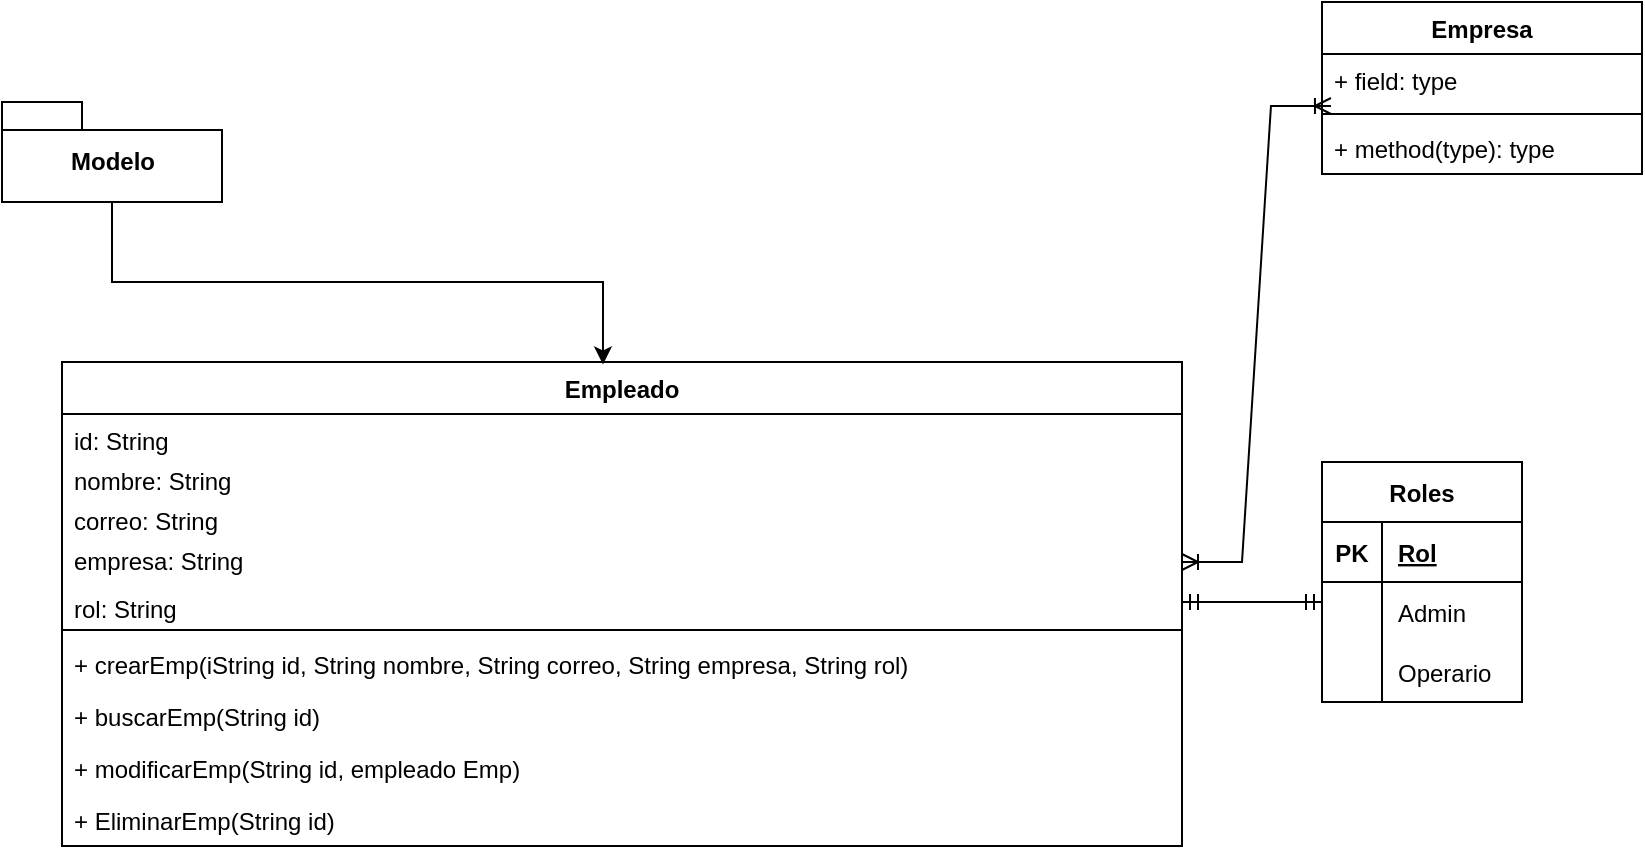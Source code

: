 <mxfile version="20.2.5" type="github">
  <diagram name="Page-1" id="13e1069c-82ec-6db2-03f1-153e76fe0fe0">
    <mxGraphModel dx="2321" dy="1522" grid="1" gridSize="10" guides="1" tooltips="1" connect="1" arrows="1" fold="1" page="1" pageScale="1" pageWidth="1100" pageHeight="850" background="none" math="0" shadow="0">
      <root>
        <mxCell id="0" />
        <mxCell id="1" parent="0" />
        <mxCell id="Ij-BPRSM2mrHnCP3Lo8y-1" value="Empleado" style="swimlane;fontStyle=1;align=center;verticalAlign=top;childLayout=stackLayout;horizontal=1;startSize=26;horizontalStack=0;resizeParent=1;resizeParentMax=0;resizeLast=0;collapsible=1;marginBottom=0;" vertex="1" parent="1">
          <mxGeometry x="-870" y="-560" width="560" height="242" as="geometry" />
        </mxCell>
        <mxCell id="Ij-BPRSM2mrHnCP3Lo8y-12" value="id: String" style="text;align=left;verticalAlign=top;spacingLeft=4;spacingRight=4;overflow=hidden;rotatable=0;points=[[0,0.5],[1,0.5]];portConstraint=eastwest;" vertex="1" parent="Ij-BPRSM2mrHnCP3Lo8y-1">
          <mxGeometry y="26" width="560" height="20" as="geometry" />
        </mxCell>
        <mxCell id="Ij-BPRSM2mrHnCP3Lo8y-2" value="nombre: String" style="text;align=left;verticalAlign=top;spacingLeft=4;spacingRight=4;overflow=hidden;rotatable=0;points=[[0,0.5],[1,0.5]];portConstraint=eastwest;" vertex="1" parent="Ij-BPRSM2mrHnCP3Lo8y-1">
          <mxGeometry y="46" width="560" height="20" as="geometry" />
        </mxCell>
        <mxCell id="Ij-BPRSM2mrHnCP3Lo8y-6" value="correo: String&#xa;" style="text;align=left;verticalAlign=top;spacingLeft=4;spacingRight=4;overflow=hidden;rotatable=0;points=[[0,0.5],[1,0.5]];portConstraint=eastwest;" vertex="1" parent="Ij-BPRSM2mrHnCP3Lo8y-1">
          <mxGeometry y="66" width="560" height="20" as="geometry" />
        </mxCell>
        <mxCell id="Ij-BPRSM2mrHnCP3Lo8y-7" value="empresa: String" style="text;align=left;verticalAlign=top;spacingLeft=4;spacingRight=4;overflow=hidden;rotatable=0;points=[[0,0.5],[1,0.5]];portConstraint=eastwest;" vertex="1" parent="Ij-BPRSM2mrHnCP3Lo8y-1">
          <mxGeometry y="86" width="560" height="24" as="geometry" />
        </mxCell>
        <mxCell id="Ij-BPRSM2mrHnCP3Lo8y-8" value="rol: String" style="text;align=left;verticalAlign=top;spacingLeft=4;spacingRight=4;overflow=hidden;rotatable=0;points=[[0,0.5],[1,0.5]];portConstraint=eastwest;" vertex="1" parent="Ij-BPRSM2mrHnCP3Lo8y-1">
          <mxGeometry y="110" width="560" height="20" as="geometry" />
        </mxCell>
        <mxCell id="Ij-BPRSM2mrHnCP3Lo8y-3" value="" style="line;strokeWidth=1;fillColor=none;align=left;verticalAlign=middle;spacingTop=-1;spacingLeft=3;spacingRight=3;rotatable=0;labelPosition=right;points=[];portConstraint=eastwest;" vertex="1" parent="Ij-BPRSM2mrHnCP3Lo8y-1">
          <mxGeometry y="130" width="560" height="8" as="geometry" />
        </mxCell>
        <mxCell id="Ij-BPRSM2mrHnCP3Lo8y-4" value="+ crearEmp(iString id, String nombre, String correo, String empresa, String rol)" style="text;align=left;verticalAlign=top;spacingLeft=4;spacingRight=4;overflow=hidden;rotatable=0;points=[[0,0.5],[1,0.5]];portConstraint=eastwest;" vertex="1" parent="Ij-BPRSM2mrHnCP3Lo8y-1">
          <mxGeometry y="138" width="560" height="26" as="geometry" />
        </mxCell>
        <mxCell id="Ij-BPRSM2mrHnCP3Lo8y-9" value="+ buscarEmp(String id)" style="text;align=left;verticalAlign=top;spacingLeft=4;spacingRight=4;overflow=hidden;rotatable=0;points=[[0,0.5],[1,0.5]];portConstraint=eastwest;" vertex="1" parent="Ij-BPRSM2mrHnCP3Lo8y-1">
          <mxGeometry y="164" width="560" height="26" as="geometry" />
        </mxCell>
        <mxCell id="Ij-BPRSM2mrHnCP3Lo8y-10" value="+ modificarEmp(String id, empleado Emp)" style="text;align=left;verticalAlign=top;spacingLeft=4;spacingRight=4;overflow=hidden;rotatable=0;points=[[0,0.5],[1,0.5]];portConstraint=eastwest;" vertex="1" parent="Ij-BPRSM2mrHnCP3Lo8y-1">
          <mxGeometry y="190" width="560" height="26" as="geometry" />
        </mxCell>
        <mxCell id="Ij-BPRSM2mrHnCP3Lo8y-11" value="+ EliminarEmp(String id)" style="text;align=left;verticalAlign=top;spacingLeft=4;spacingRight=4;overflow=hidden;rotatable=0;points=[[0,0.5],[1,0.5]];portConstraint=eastwest;" vertex="1" parent="Ij-BPRSM2mrHnCP3Lo8y-1">
          <mxGeometry y="216" width="560" height="26" as="geometry" />
        </mxCell>
        <mxCell id="Ij-BPRSM2mrHnCP3Lo8y-21" style="edgeStyle=orthogonalEdgeStyle;rounded=0;orthogonalLoop=1;jettySize=auto;html=1;entryX=0.483;entryY=0.005;entryDx=0;entryDy=0;entryPerimeter=0;" edge="1" parent="1" source="Ij-BPRSM2mrHnCP3Lo8y-14" target="Ij-BPRSM2mrHnCP3Lo8y-1">
          <mxGeometry relative="1" as="geometry" />
        </mxCell>
        <mxCell id="Ij-BPRSM2mrHnCP3Lo8y-14" value="Modelo" style="shape=folder;fontStyle=1;spacingTop=10;tabWidth=40;tabHeight=14;tabPosition=left;html=1;" vertex="1" parent="1">
          <mxGeometry x="-900" y="-690" width="110" height="50" as="geometry" />
        </mxCell>
        <mxCell id="Ij-BPRSM2mrHnCP3Lo8y-38" value="Empresa" style="swimlane;fontStyle=1;align=center;verticalAlign=top;childLayout=stackLayout;horizontal=1;startSize=26;horizontalStack=0;resizeParent=1;resizeParentMax=0;resizeLast=0;collapsible=1;marginBottom=0;" vertex="1" parent="1">
          <mxGeometry x="-240" y="-740" width="160" height="86" as="geometry" />
        </mxCell>
        <mxCell id="Ij-BPRSM2mrHnCP3Lo8y-39" value="+ field: type" style="text;strokeColor=none;fillColor=none;align=left;verticalAlign=top;spacingLeft=4;spacingRight=4;overflow=hidden;rotatable=0;points=[[0,0.5],[1,0.5]];portConstraint=eastwest;" vertex="1" parent="Ij-BPRSM2mrHnCP3Lo8y-38">
          <mxGeometry y="26" width="160" height="26" as="geometry" />
        </mxCell>
        <mxCell id="Ij-BPRSM2mrHnCP3Lo8y-40" value="" style="line;strokeWidth=1;fillColor=none;align=left;verticalAlign=middle;spacingTop=-1;spacingLeft=3;spacingRight=3;rotatable=0;labelPosition=right;points=[];portConstraint=eastwest;" vertex="1" parent="Ij-BPRSM2mrHnCP3Lo8y-38">
          <mxGeometry y="52" width="160" height="8" as="geometry" />
        </mxCell>
        <mxCell id="Ij-BPRSM2mrHnCP3Lo8y-41" value="+ method(type): type" style="text;strokeColor=none;fillColor=none;align=left;verticalAlign=top;spacingLeft=4;spacingRight=4;overflow=hidden;rotatable=0;points=[[0,0.5],[1,0.5]];portConstraint=eastwest;" vertex="1" parent="Ij-BPRSM2mrHnCP3Lo8y-38">
          <mxGeometry y="60" width="160" height="26" as="geometry" />
        </mxCell>
        <mxCell id="Ij-BPRSM2mrHnCP3Lo8y-42" value="Roles" style="shape=table;startSize=30;container=1;collapsible=1;childLayout=tableLayout;fixedRows=1;rowLines=0;fontStyle=1;align=center;resizeLast=1;" vertex="1" parent="1">
          <mxGeometry x="-240" y="-510" width="100" height="120" as="geometry" />
        </mxCell>
        <mxCell id="Ij-BPRSM2mrHnCP3Lo8y-43" value="" style="shape=tableRow;horizontal=0;startSize=0;swimlaneHead=0;swimlaneBody=0;fillColor=none;collapsible=0;dropTarget=0;points=[[0,0.5],[1,0.5]];portConstraint=eastwest;top=0;left=0;right=0;bottom=1;" vertex="1" parent="Ij-BPRSM2mrHnCP3Lo8y-42">
          <mxGeometry y="30" width="100" height="30" as="geometry" />
        </mxCell>
        <mxCell id="Ij-BPRSM2mrHnCP3Lo8y-44" value="PK" style="shape=partialRectangle;connectable=0;fillColor=none;top=0;left=0;bottom=0;right=0;fontStyle=1;overflow=hidden;" vertex="1" parent="Ij-BPRSM2mrHnCP3Lo8y-43">
          <mxGeometry width="30" height="30" as="geometry">
            <mxRectangle width="30" height="30" as="alternateBounds" />
          </mxGeometry>
        </mxCell>
        <mxCell id="Ij-BPRSM2mrHnCP3Lo8y-45" value="Rol" style="shape=partialRectangle;connectable=0;fillColor=none;top=0;left=0;bottom=0;right=0;align=left;spacingLeft=6;fontStyle=5;overflow=hidden;" vertex="1" parent="Ij-BPRSM2mrHnCP3Lo8y-43">
          <mxGeometry x="30" width="70" height="30" as="geometry">
            <mxRectangle width="70" height="30" as="alternateBounds" />
          </mxGeometry>
        </mxCell>
        <mxCell id="Ij-BPRSM2mrHnCP3Lo8y-46" value="" style="shape=tableRow;horizontal=0;startSize=0;swimlaneHead=0;swimlaneBody=0;fillColor=none;collapsible=0;dropTarget=0;points=[[0,0.5],[1,0.5]];portConstraint=eastwest;top=0;left=0;right=0;bottom=0;" vertex="1" parent="Ij-BPRSM2mrHnCP3Lo8y-42">
          <mxGeometry y="60" width="100" height="30" as="geometry" />
        </mxCell>
        <mxCell id="Ij-BPRSM2mrHnCP3Lo8y-47" value="" style="shape=partialRectangle;connectable=0;fillColor=none;top=0;left=0;bottom=0;right=0;editable=1;overflow=hidden;" vertex="1" parent="Ij-BPRSM2mrHnCP3Lo8y-46">
          <mxGeometry width="30" height="30" as="geometry">
            <mxRectangle width="30" height="30" as="alternateBounds" />
          </mxGeometry>
        </mxCell>
        <mxCell id="Ij-BPRSM2mrHnCP3Lo8y-48" value="Admin" style="shape=partialRectangle;connectable=0;fillColor=none;top=0;left=0;bottom=0;right=0;align=left;spacingLeft=6;overflow=hidden;" vertex="1" parent="Ij-BPRSM2mrHnCP3Lo8y-46">
          <mxGeometry x="30" width="70" height="30" as="geometry">
            <mxRectangle width="70" height="30" as="alternateBounds" />
          </mxGeometry>
        </mxCell>
        <mxCell id="Ij-BPRSM2mrHnCP3Lo8y-49" value="" style="shape=tableRow;horizontal=0;startSize=0;swimlaneHead=0;swimlaneBody=0;fillColor=none;collapsible=0;dropTarget=0;points=[[0,0.5],[1,0.5]];portConstraint=eastwest;top=0;left=0;right=0;bottom=0;" vertex="1" parent="Ij-BPRSM2mrHnCP3Lo8y-42">
          <mxGeometry y="90" width="100" height="30" as="geometry" />
        </mxCell>
        <mxCell id="Ij-BPRSM2mrHnCP3Lo8y-50" value="" style="shape=partialRectangle;connectable=0;fillColor=none;top=0;left=0;bottom=0;right=0;editable=1;overflow=hidden;" vertex="1" parent="Ij-BPRSM2mrHnCP3Lo8y-49">
          <mxGeometry width="30" height="30" as="geometry">
            <mxRectangle width="30" height="30" as="alternateBounds" />
          </mxGeometry>
        </mxCell>
        <mxCell id="Ij-BPRSM2mrHnCP3Lo8y-51" value="Operario" style="shape=partialRectangle;connectable=0;fillColor=none;top=0;left=0;bottom=0;right=0;align=left;spacingLeft=6;overflow=hidden;" vertex="1" parent="Ij-BPRSM2mrHnCP3Lo8y-49">
          <mxGeometry x="30" width="70" height="30" as="geometry">
            <mxRectangle width="70" height="30" as="alternateBounds" />
          </mxGeometry>
        </mxCell>
        <mxCell id="Ij-BPRSM2mrHnCP3Lo8y-55" value="" style="edgeStyle=entityRelationEdgeStyle;fontSize=12;html=1;endArrow=ERmandOne;startArrow=ERmandOne;rounded=0;exitX=1;exitY=0.5;exitDx=0;exitDy=0;" edge="1" parent="1" source="Ij-BPRSM2mrHnCP3Lo8y-8">
          <mxGeometry width="100" height="100" relative="1" as="geometry">
            <mxPoint x="-340" y="-340" as="sourcePoint" />
            <mxPoint x="-240" y="-440" as="targetPoint" />
          </mxGeometry>
        </mxCell>
        <mxCell id="Ij-BPRSM2mrHnCP3Lo8y-56" value="" style="edgeStyle=entityRelationEdgeStyle;fontSize=12;html=1;endArrow=ERoneToMany;startArrow=ERoneToMany;rounded=0;entryX=0.028;entryY=1;entryDx=0;entryDy=0;entryPerimeter=0;" edge="1" parent="1" target="Ij-BPRSM2mrHnCP3Lo8y-39">
          <mxGeometry width="100" height="100" relative="1" as="geometry">
            <mxPoint x="-310" y="-460" as="sourcePoint" />
            <mxPoint x="-210" y="-560" as="targetPoint" />
          </mxGeometry>
        </mxCell>
      </root>
    </mxGraphModel>
  </diagram>
</mxfile>
